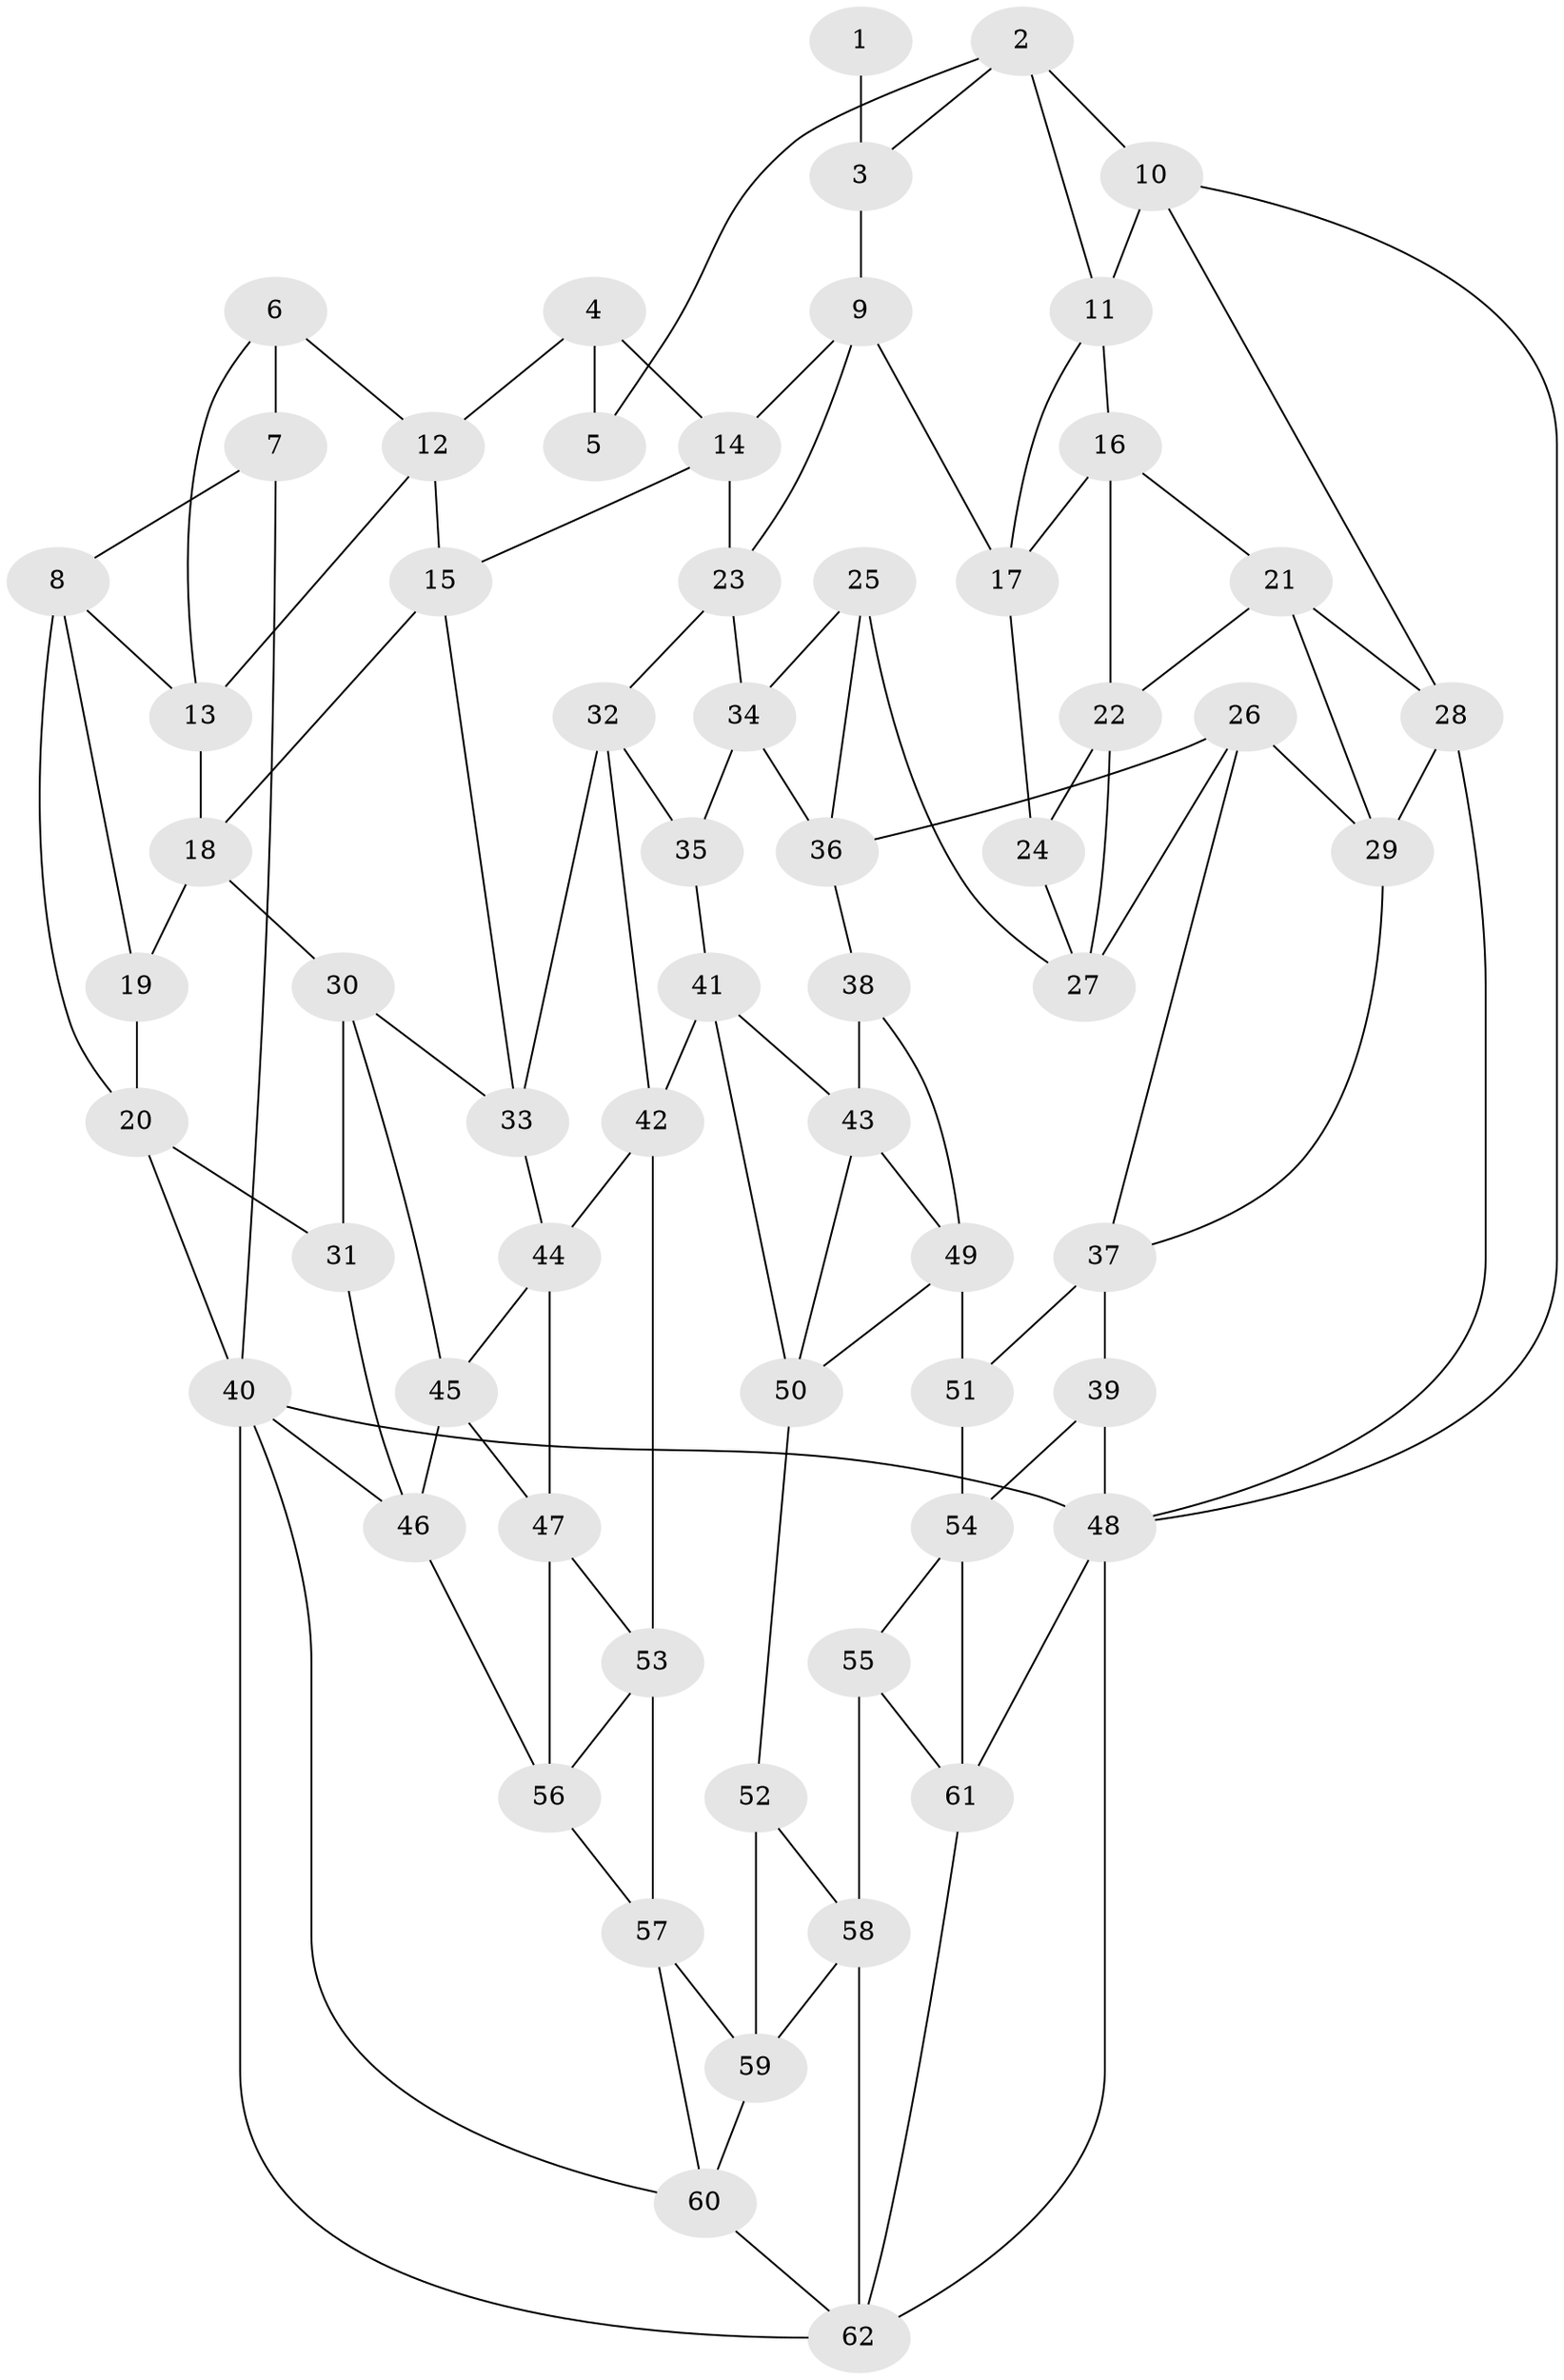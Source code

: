// original degree distribution, {3: 0.016260162601626018, 4: 0.22764227642276422, 5: 0.5528455284552846, 6: 0.2032520325203252}
// Generated by graph-tools (version 1.1) at 2025/51/03/09/25 03:51:04]
// undirected, 62 vertices, 117 edges
graph export_dot {
graph [start="1"]
  node [color=gray90,style=filled];
  1;
  2;
  3;
  4;
  5;
  6;
  7;
  8;
  9;
  10;
  11;
  12;
  13;
  14;
  15;
  16;
  17;
  18;
  19;
  20;
  21;
  22;
  23;
  24;
  25;
  26;
  27;
  28;
  29;
  30;
  31;
  32;
  33;
  34;
  35;
  36;
  37;
  38;
  39;
  40;
  41;
  42;
  43;
  44;
  45;
  46;
  47;
  48;
  49;
  50;
  51;
  52;
  53;
  54;
  55;
  56;
  57;
  58;
  59;
  60;
  61;
  62;
  1 -- 3 [weight=2.0];
  2 -- 3 [weight=1.0];
  2 -- 5 [weight=1.0];
  2 -- 10 [weight=1.0];
  2 -- 11 [weight=1.0];
  3 -- 9 [weight=1.0];
  4 -- 5 [weight=1.0];
  4 -- 12 [weight=1.0];
  4 -- 14 [weight=1.0];
  6 -- 7 [weight=1.0];
  6 -- 12 [weight=1.0];
  6 -- 13 [weight=1.0];
  7 -- 8 [weight=1.0];
  7 -- 40 [weight=1.0];
  8 -- 13 [weight=1.0];
  8 -- 19 [weight=1.0];
  8 -- 20 [weight=1.0];
  9 -- 14 [weight=1.0];
  9 -- 17 [weight=1.0];
  9 -- 23 [weight=1.0];
  10 -- 11 [weight=1.0];
  10 -- 28 [weight=1.0];
  10 -- 48 [weight=1.0];
  11 -- 16 [weight=1.0];
  11 -- 17 [weight=1.0];
  12 -- 13 [weight=1.0];
  12 -- 15 [weight=1.0];
  13 -- 18 [weight=1.0];
  14 -- 15 [weight=1.0];
  14 -- 23 [weight=1.0];
  15 -- 18 [weight=1.0];
  15 -- 33 [weight=1.0];
  16 -- 17 [weight=1.0];
  16 -- 21 [weight=1.0];
  16 -- 22 [weight=1.0];
  17 -- 24 [weight=1.0];
  18 -- 19 [weight=1.0];
  18 -- 30 [weight=1.0];
  19 -- 20 [weight=1.0];
  20 -- 31 [weight=1.0];
  20 -- 40 [weight=1.0];
  21 -- 22 [weight=1.0];
  21 -- 28 [weight=1.0];
  21 -- 29 [weight=1.0];
  22 -- 24 [weight=1.0];
  22 -- 27 [weight=1.0];
  23 -- 32 [weight=1.0];
  23 -- 34 [weight=1.0];
  24 -- 27 [weight=1.0];
  25 -- 27 [weight=1.0];
  25 -- 34 [weight=1.0];
  25 -- 36 [weight=1.0];
  26 -- 27 [weight=1.0];
  26 -- 29 [weight=1.0];
  26 -- 36 [weight=1.0];
  26 -- 37 [weight=1.0];
  28 -- 29 [weight=1.0];
  28 -- 48 [weight=1.0];
  29 -- 37 [weight=1.0];
  30 -- 31 [weight=1.0];
  30 -- 33 [weight=1.0];
  30 -- 45 [weight=1.0];
  31 -- 46 [weight=1.0];
  32 -- 33 [weight=1.0];
  32 -- 35 [weight=1.0];
  32 -- 42 [weight=1.0];
  33 -- 44 [weight=1.0];
  34 -- 35 [weight=1.0];
  34 -- 36 [weight=1.0];
  35 -- 41 [weight=1.0];
  36 -- 38 [weight=1.0];
  37 -- 39 [weight=2.0];
  37 -- 51 [weight=1.0];
  38 -- 43 [weight=1.0];
  38 -- 49 [weight=1.0];
  39 -- 48 [weight=1.0];
  39 -- 54 [weight=1.0];
  40 -- 46 [weight=1.0];
  40 -- 48 [weight=1.0];
  40 -- 60 [weight=1.0];
  40 -- 62 [weight=1.0];
  41 -- 42 [weight=1.0];
  41 -- 43 [weight=1.0];
  41 -- 50 [weight=1.0];
  42 -- 44 [weight=1.0];
  42 -- 53 [weight=1.0];
  43 -- 49 [weight=1.0];
  43 -- 50 [weight=1.0];
  44 -- 45 [weight=1.0];
  44 -- 47 [weight=1.0];
  45 -- 46 [weight=1.0];
  45 -- 47 [weight=1.0];
  46 -- 56 [weight=1.0];
  47 -- 53 [weight=1.0];
  47 -- 56 [weight=1.0];
  48 -- 61 [weight=1.0];
  48 -- 62 [weight=1.0];
  49 -- 50 [weight=1.0];
  49 -- 51 [weight=2.0];
  50 -- 52 [weight=1.0];
  51 -- 54 [weight=1.0];
  52 -- 58 [weight=1.0];
  52 -- 59 [weight=1.0];
  53 -- 56 [weight=1.0];
  53 -- 57 [weight=1.0];
  54 -- 55 [weight=1.0];
  54 -- 61 [weight=1.0];
  55 -- 58 [weight=1.0];
  55 -- 61 [weight=1.0];
  56 -- 57 [weight=1.0];
  57 -- 59 [weight=1.0];
  57 -- 60 [weight=1.0];
  58 -- 59 [weight=1.0];
  58 -- 62 [weight=1.0];
  59 -- 60 [weight=1.0];
  60 -- 62 [weight=1.0];
  61 -- 62 [weight=1.0];
}
